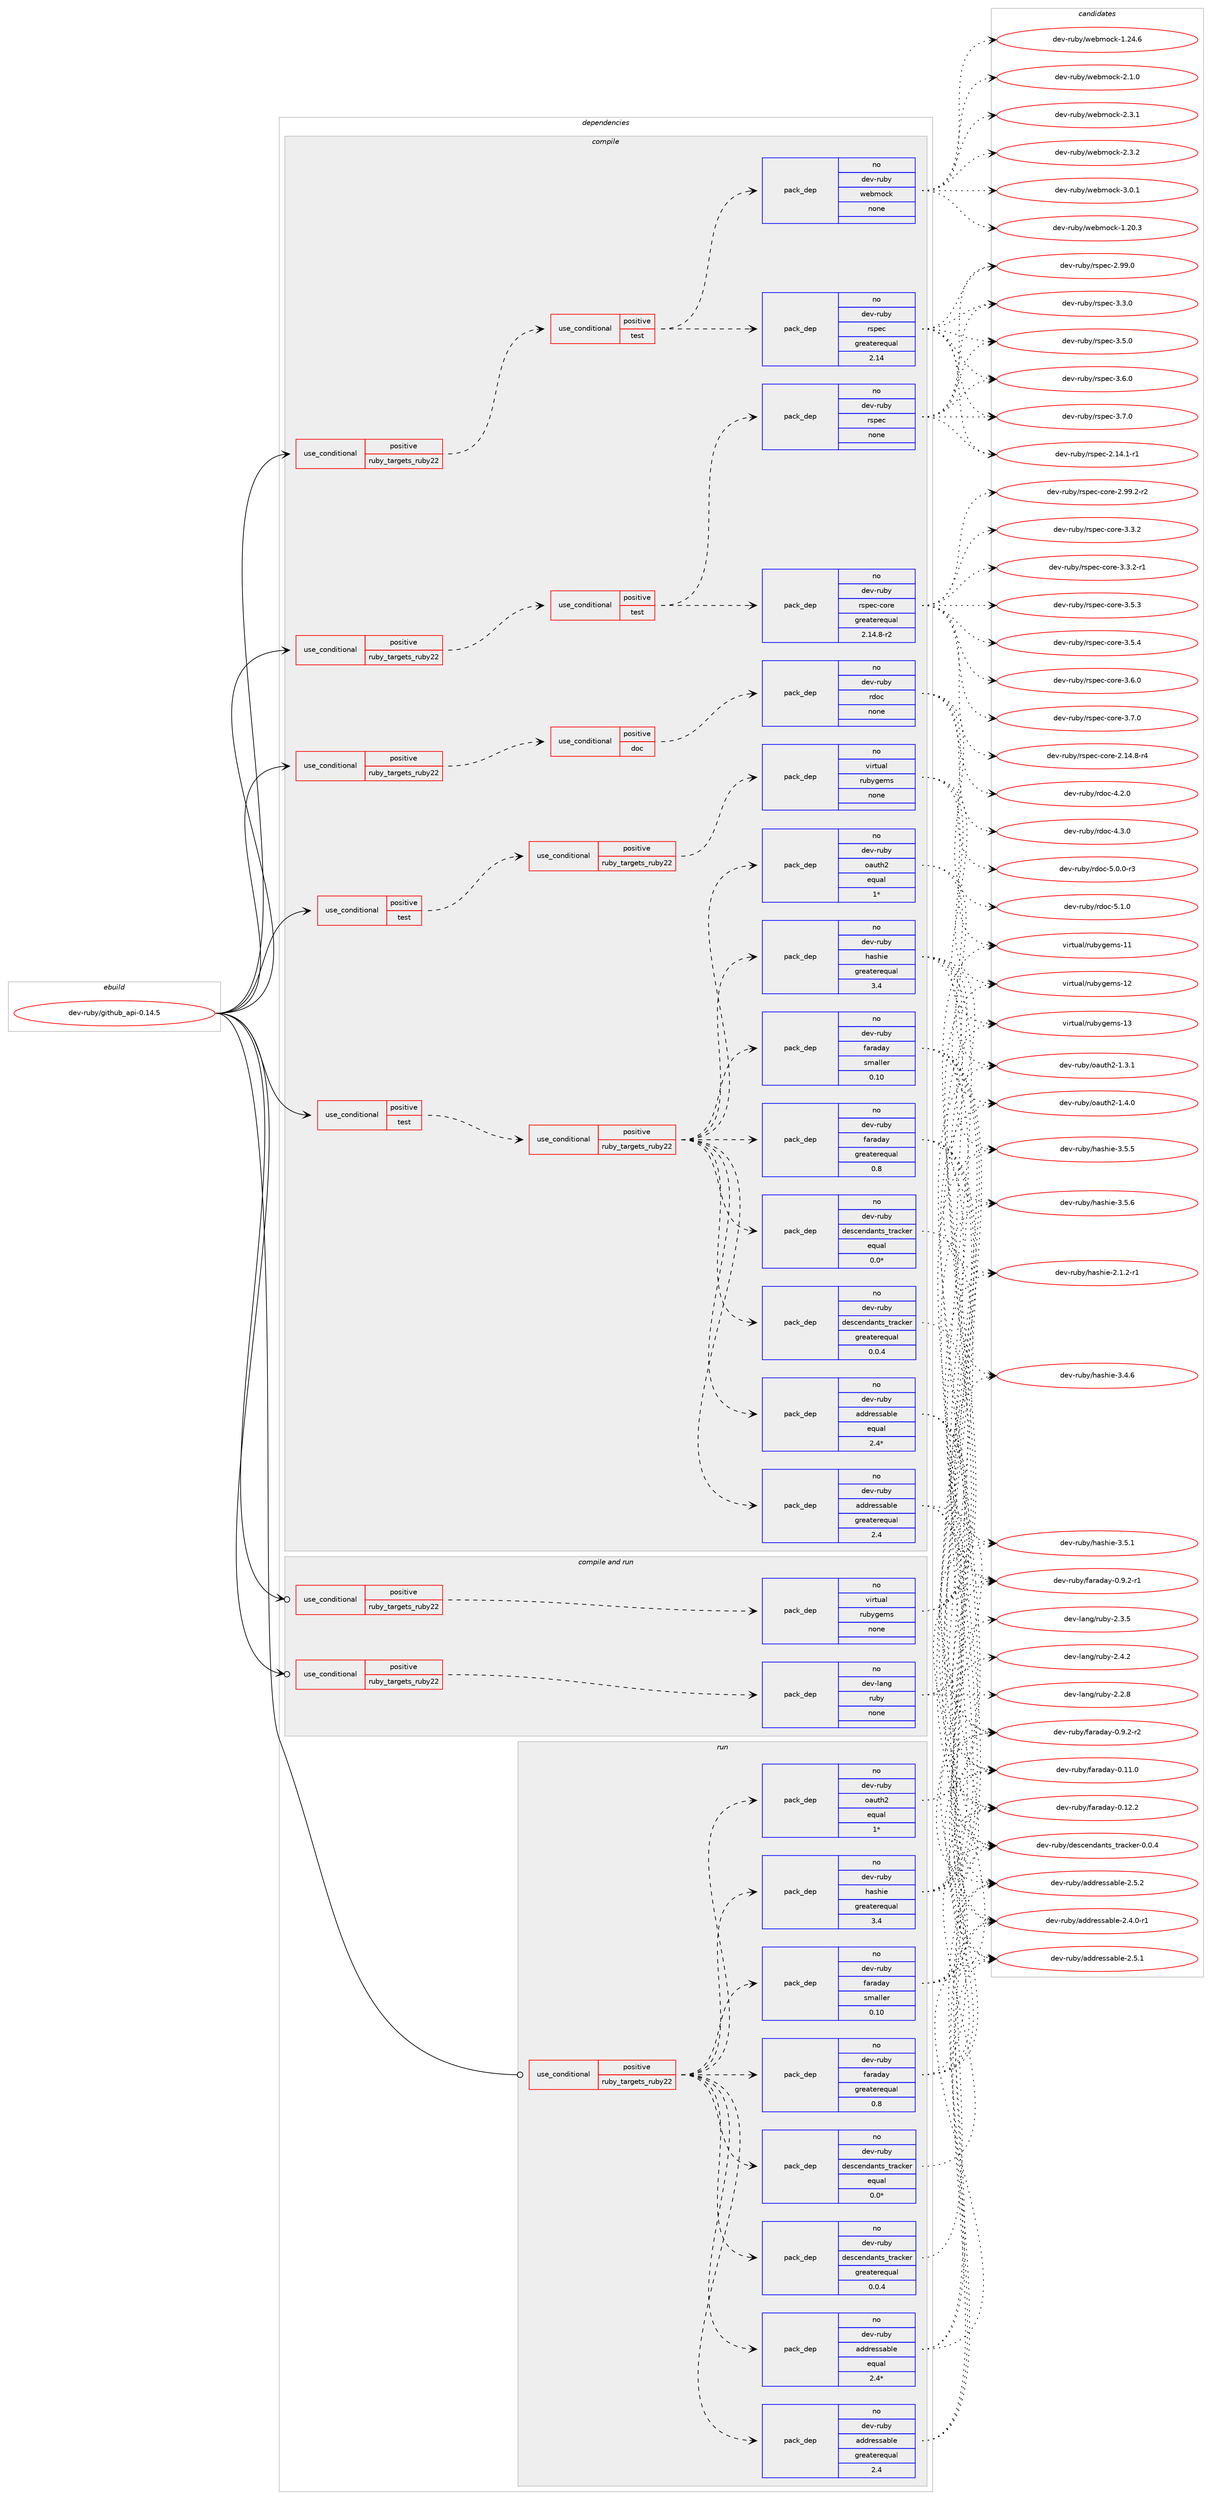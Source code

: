 digraph prolog {

# *************
# Graph options
# *************

newrank=true;
concentrate=true;
compound=true;
graph [rankdir=LR,fontname=Helvetica,fontsize=10,ranksep=1.5];#, ranksep=2.5, nodesep=0.2];
edge  [arrowhead=vee];
node  [fontname=Helvetica,fontsize=10];

# **********
# The ebuild
# **********

subgraph cluster_leftcol {
color=gray;
rank=same;
label=<<i>ebuild</i>>;
id [label="dev-ruby/github_api-0.14.5", color=red, width=4, href="../dev-ruby/github_api-0.14.5.svg"];
}

# ****************
# The dependencies
# ****************

subgraph cluster_midcol {
color=gray;
label=<<i>dependencies</i>>;
subgraph cluster_compile {
fillcolor="#eeeeee";
style=filled;
label=<<i>compile</i>>;
subgraph cond57823 {
dependency240213 [label=<<TABLE BORDER="0" CELLBORDER="1" CELLSPACING="0" CELLPADDING="4"><TR><TD ROWSPAN="3" CELLPADDING="10">use_conditional</TD></TR><TR><TD>positive</TD></TR><TR><TD>ruby_targets_ruby22</TD></TR></TABLE>>, shape=none, color=red];
subgraph cond57824 {
dependency240214 [label=<<TABLE BORDER="0" CELLBORDER="1" CELLSPACING="0" CELLPADDING="4"><TR><TD ROWSPAN="3" CELLPADDING="10">use_conditional</TD></TR><TR><TD>positive</TD></TR><TR><TD>doc</TD></TR></TABLE>>, shape=none, color=red];
subgraph pack178313 {
dependency240215 [label=<<TABLE BORDER="0" CELLBORDER="1" CELLSPACING="0" CELLPADDING="4" WIDTH="220"><TR><TD ROWSPAN="6" CELLPADDING="30">pack_dep</TD></TR><TR><TD WIDTH="110">no</TD></TR><TR><TD>dev-ruby</TD></TR><TR><TD>rdoc</TD></TR><TR><TD>none</TD></TR><TR><TD></TD></TR></TABLE>>, shape=none, color=blue];
}
dependency240214:e -> dependency240215:w [weight=20,style="dashed",arrowhead="vee"];
}
dependency240213:e -> dependency240214:w [weight=20,style="dashed",arrowhead="vee"];
}
id:e -> dependency240213:w [weight=20,style="solid",arrowhead="vee"];
subgraph cond57825 {
dependency240216 [label=<<TABLE BORDER="0" CELLBORDER="1" CELLSPACING="0" CELLPADDING="4"><TR><TD ROWSPAN="3" CELLPADDING="10">use_conditional</TD></TR><TR><TD>positive</TD></TR><TR><TD>ruby_targets_ruby22</TD></TR></TABLE>>, shape=none, color=red];
subgraph cond57826 {
dependency240217 [label=<<TABLE BORDER="0" CELLBORDER="1" CELLSPACING="0" CELLPADDING="4"><TR><TD ROWSPAN="3" CELLPADDING="10">use_conditional</TD></TR><TR><TD>positive</TD></TR><TR><TD>test</TD></TR></TABLE>>, shape=none, color=red];
subgraph pack178314 {
dependency240218 [label=<<TABLE BORDER="0" CELLBORDER="1" CELLSPACING="0" CELLPADDING="4" WIDTH="220"><TR><TD ROWSPAN="6" CELLPADDING="30">pack_dep</TD></TR><TR><TD WIDTH="110">no</TD></TR><TR><TD>dev-ruby</TD></TR><TR><TD>rspec</TD></TR><TR><TD>greaterequal</TD></TR><TR><TD>2.14</TD></TR></TABLE>>, shape=none, color=blue];
}
dependency240217:e -> dependency240218:w [weight=20,style="dashed",arrowhead="vee"];
subgraph pack178315 {
dependency240219 [label=<<TABLE BORDER="0" CELLBORDER="1" CELLSPACING="0" CELLPADDING="4" WIDTH="220"><TR><TD ROWSPAN="6" CELLPADDING="30">pack_dep</TD></TR><TR><TD WIDTH="110">no</TD></TR><TR><TD>dev-ruby</TD></TR><TR><TD>webmock</TD></TR><TR><TD>none</TD></TR><TR><TD></TD></TR></TABLE>>, shape=none, color=blue];
}
dependency240217:e -> dependency240219:w [weight=20,style="dashed",arrowhead="vee"];
}
dependency240216:e -> dependency240217:w [weight=20,style="dashed",arrowhead="vee"];
}
id:e -> dependency240216:w [weight=20,style="solid",arrowhead="vee"];
subgraph cond57827 {
dependency240220 [label=<<TABLE BORDER="0" CELLBORDER="1" CELLSPACING="0" CELLPADDING="4"><TR><TD ROWSPAN="3" CELLPADDING="10">use_conditional</TD></TR><TR><TD>positive</TD></TR><TR><TD>ruby_targets_ruby22</TD></TR></TABLE>>, shape=none, color=red];
subgraph cond57828 {
dependency240221 [label=<<TABLE BORDER="0" CELLBORDER="1" CELLSPACING="0" CELLPADDING="4"><TR><TD ROWSPAN="3" CELLPADDING="10">use_conditional</TD></TR><TR><TD>positive</TD></TR><TR><TD>test</TD></TR></TABLE>>, shape=none, color=red];
subgraph pack178316 {
dependency240222 [label=<<TABLE BORDER="0" CELLBORDER="1" CELLSPACING="0" CELLPADDING="4" WIDTH="220"><TR><TD ROWSPAN="6" CELLPADDING="30">pack_dep</TD></TR><TR><TD WIDTH="110">no</TD></TR><TR><TD>dev-ruby</TD></TR><TR><TD>rspec</TD></TR><TR><TD>none</TD></TR><TR><TD></TD></TR></TABLE>>, shape=none, color=blue];
}
dependency240221:e -> dependency240222:w [weight=20,style="dashed",arrowhead="vee"];
subgraph pack178317 {
dependency240223 [label=<<TABLE BORDER="0" CELLBORDER="1" CELLSPACING="0" CELLPADDING="4" WIDTH="220"><TR><TD ROWSPAN="6" CELLPADDING="30">pack_dep</TD></TR><TR><TD WIDTH="110">no</TD></TR><TR><TD>dev-ruby</TD></TR><TR><TD>rspec-core</TD></TR><TR><TD>greaterequal</TD></TR><TR><TD>2.14.8-r2</TD></TR></TABLE>>, shape=none, color=blue];
}
dependency240221:e -> dependency240223:w [weight=20,style="dashed",arrowhead="vee"];
}
dependency240220:e -> dependency240221:w [weight=20,style="dashed",arrowhead="vee"];
}
id:e -> dependency240220:w [weight=20,style="solid",arrowhead="vee"];
subgraph cond57829 {
dependency240224 [label=<<TABLE BORDER="0" CELLBORDER="1" CELLSPACING="0" CELLPADDING="4"><TR><TD ROWSPAN="3" CELLPADDING="10">use_conditional</TD></TR><TR><TD>positive</TD></TR><TR><TD>test</TD></TR></TABLE>>, shape=none, color=red];
subgraph cond57830 {
dependency240225 [label=<<TABLE BORDER="0" CELLBORDER="1" CELLSPACING="0" CELLPADDING="4"><TR><TD ROWSPAN="3" CELLPADDING="10">use_conditional</TD></TR><TR><TD>positive</TD></TR><TR><TD>ruby_targets_ruby22</TD></TR></TABLE>>, shape=none, color=red];
subgraph pack178318 {
dependency240226 [label=<<TABLE BORDER="0" CELLBORDER="1" CELLSPACING="0" CELLPADDING="4" WIDTH="220"><TR><TD ROWSPAN="6" CELLPADDING="30">pack_dep</TD></TR><TR><TD WIDTH="110">no</TD></TR><TR><TD>dev-ruby</TD></TR><TR><TD>addressable</TD></TR><TR><TD>greaterequal</TD></TR><TR><TD>2.4</TD></TR></TABLE>>, shape=none, color=blue];
}
dependency240225:e -> dependency240226:w [weight=20,style="dashed",arrowhead="vee"];
subgraph pack178319 {
dependency240227 [label=<<TABLE BORDER="0" CELLBORDER="1" CELLSPACING="0" CELLPADDING="4" WIDTH="220"><TR><TD ROWSPAN="6" CELLPADDING="30">pack_dep</TD></TR><TR><TD WIDTH="110">no</TD></TR><TR><TD>dev-ruby</TD></TR><TR><TD>addressable</TD></TR><TR><TD>equal</TD></TR><TR><TD>2.4*</TD></TR></TABLE>>, shape=none, color=blue];
}
dependency240225:e -> dependency240227:w [weight=20,style="dashed",arrowhead="vee"];
subgraph pack178320 {
dependency240228 [label=<<TABLE BORDER="0" CELLBORDER="1" CELLSPACING="0" CELLPADDING="4" WIDTH="220"><TR><TD ROWSPAN="6" CELLPADDING="30">pack_dep</TD></TR><TR><TD WIDTH="110">no</TD></TR><TR><TD>dev-ruby</TD></TR><TR><TD>descendants_tracker</TD></TR><TR><TD>greaterequal</TD></TR><TR><TD>0.0.4</TD></TR></TABLE>>, shape=none, color=blue];
}
dependency240225:e -> dependency240228:w [weight=20,style="dashed",arrowhead="vee"];
subgraph pack178321 {
dependency240229 [label=<<TABLE BORDER="0" CELLBORDER="1" CELLSPACING="0" CELLPADDING="4" WIDTH="220"><TR><TD ROWSPAN="6" CELLPADDING="30">pack_dep</TD></TR><TR><TD WIDTH="110">no</TD></TR><TR><TD>dev-ruby</TD></TR><TR><TD>descendants_tracker</TD></TR><TR><TD>equal</TD></TR><TR><TD>0.0*</TD></TR></TABLE>>, shape=none, color=blue];
}
dependency240225:e -> dependency240229:w [weight=20,style="dashed",arrowhead="vee"];
subgraph pack178322 {
dependency240230 [label=<<TABLE BORDER="0" CELLBORDER="1" CELLSPACING="0" CELLPADDING="4" WIDTH="220"><TR><TD ROWSPAN="6" CELLPADDING="30">pack_dep</TD></TR><TR><TD WIDTH="110">no</TD></TR><TR><TD>dev-ruby</TD></TR><TR><TD>faraday</TD></TR><TR><TD>greaterequal</TD></TR><TR><TD>0.8</TD></TR></TABLE>>, shape=none, color=blue];
}
dependency240225:e -> dependency240230:w [weight=20,style="dashed",arrowhead="vee"];
subgraph pack178323 {
dependency240231 [label=<<TABLE BORDER="0" CELLBORDER="1" CELLSPACING="0" CELLPADDING="4" WIDTH="220"><TR><TD ROWSPAN="6" CELLPADDING="30">pack_dep</TD></TR><TR><TD WIDTH="110">no</TD></TR><TR><TD>dev-ruby</TD></TR><TR><TD>faraday</TD></TR><TR><TD>smaller</TD></TR><TR><TD>0.10</TD></TR></TABLE>>, shape=none, color=blue];
}
dependency240225:e -> dependency240231:w [weight=20,style="dashed",arrowhead="vee"];
subgraph pack178324 {
dependency240232 [label=<<TABLE BORDER="0" CELLBORDER="1" CELLSPACING="0" CELLPADDING="4" WIDTH="220"><TR><TD ROWSPAN="6" CELLPADDING="30">pack_dep</TD></TR><TR><TD WIDTH="110">no</TD></TR><TR><TD>dev-ruby</TD></TR><TR><TD>hashie</TD></TR><TR><TD>greaterequal</TD></TR><TR><TD>3.4</TD></TR></TABLE>>, shape=none, color=blue];
}
dependency240225:e -> dependency240232:w [weight=20,style="dashed",arrowhead="vee"];
subgraph pack178325 {
dependency240233 [label=<<TABLE BORDER="0" CELLBORDER="1" CELLSPACING="0" CELLPADDING="4" WIDTH="220"><TR><TD ROWSPAN="6" CELLPADDING="30">pack_dep</TD></TR><TR><TD WIDTH="110">no</TD></TR><TR><TD>dev-ruby</TD></TR><TR><TD>oauth2</TD></TR><TR><TD>equal</TD></TR><TR><TD>1*</TD></TR></TABLE>>, shape=none, color=blue];
}
dependency240225:e -> dependency240233:w [weight=20,style="dashed",arrowhead="vee"];
}
dependency240224:e -> dependency240225:w [weight=20,style="dashed",arrowhead="vee"];
}
id:e -> dependency240224:w [weight=20,style="solid",arrowhead="vee"];
subgraph cond57831 {
dependency240234 [label=<<TABLE BORDER="0" CELLBORDER="1" CELLSPACING="0" CELLPADDING="4"><TR><TD ROWSPAN="3" CELLPADDING="10">use_conditional</TD></TR><TR><TD>positive</TD></TR><TR><TD>test</TD></TR></TABLE>>, shape=none, color=red];
subgraph cond57832 {
dependency240235 [label=<<TABLE BORDER="0" CELLBORDER="1" CELLSPACING="0" CELLPADDING="4"><TR><TD ROWSPAN="3" CELLPADDING="10">use_conditional</TD></TR><TR><TD>positive</TD></TR><TR><TD>ruby_targets_ruby22</TD></TR></TABLE>>, shape=none, color=red];
subgraph pack178326 {
dependency240236 [label=<<TABLE BORDER="0" CELLBORDER="1" CELLSPACING="0" CELLPADDING="4" WIDTH="220"><TR><TD ROWSPAN="6" CELLPADDING="30">pack_dep</TD></TR><TR><TD WIDTH="110">no</TD></TR><TR><TD>virtual</TD></TR><TR><TD>rubygems</TD></TR><TR><TD>none</TD></TR><TR><TD></TD></TR></TABLE>>, shape=none, color=blue];
}
dependency240235:e -> dependency240236:w [weight=20,style="dashed",arrowhead="vee"];
}
dependency240234:e -> dependency240235:w [weight=20,style="dashed",arrowhead="vee"];
}
id:e -> dependency240234:w [weight=20,style="solid",arrowhead="vee"];
}
subgraph cluster_compileandrun {
fillcolor="#eeeeee";
style=filled;
label=<<i>compile and run</i>>;
subgraph cond57833 {
dependency240237 [label=<<TABLE BORDER="0" CELLBORDER="1" CELLSPACING="0" CELLPADDING="4"><TR><TD ROWSPAN="3" CELLPADDING="10">use_conditional</TD></TR><TR><TD>positive</TD></TR><TR><TD>ruby_targets_ruby22</TD></TR></TABLE>>, shape=none, color=red];
subgraph pack178327 {
dependency240238 [label=<<TABLE BORDER="0" CELLBORDER="1" CELLSPACING="0" CELLPADDING="4" WIDTH="220"><TR><TD ROWSPAN="6" CELLPADDING="30">pack_dep</TD></TR><TR><TD WIDTH="110">no</TD></TR><TR><TD>dev-lang</TD></TR><TR><TD>ruby</TD></TR><TR><TD>none</TD></TR><TR><TD></TD></TR></TABLE>>, shape=none, color=blue];
}
dependency240237:e -> dependency240238:w [weight=20,style="dashed",arrowhead="vee"];
}
id:e -> dependency240237:w [weight=20,style="solid",arrowhead="odotvee"];
subgraph cond57834 {
dependency240239 [label=<<TABLE BORDER="0" CELLBORDER="1" CELLSPACING="0" CELLPADDING="4"><TR><TD ROWSPAN="3" CELLPADDING="10">use_conditional</TD></TR><TR><TD>positive</TD></TR><TR><TD>ruby_targets_ruby22</TD></TR></TABLE>>, shape=none, color=red];
subgraph pack178328 {
dependency240240 [label=<<TABLE BORDER="0" CELLBORDER="1" CELLSPACING="0" CELLPADDING="4" WIDTH="220"><TR><TD ROWSPAN="6" CELLPADDING="30">pack_dep</TD></TR><TR><TD WIDTH="110">no</TD></TR><TR><TD>virtual</TD></TR><TR><TD>rubygems</TD></TR><TR><TD>none</TD></TR><TR><TD></TD></TR></TABLE>>, shape=none, color=blue];
}
dependency240239:e -> dependency240240:w [weight=20,style="dashed",arrowhead="vee"];
}
id:e -> dependency240239:w [weight=20,style="solid",arrowhead="odotvee"];
}
subgraph cluster_run {
fillcolor="#eeeeee";
style=filled;
label=<<i>run</i>>;
subgraph cond57835 {
dependency240241 [label=<<TABLE BORDER="0" CELLBORDER="1" CELLSPACING="0" CELLPADDING="4"><TR><TD ROWSPAN="3" CELLPADDING="10">use_conditional</TD></TR><TR><TD>positive</TD></TR><TR><TD>ruby_targets_ruby22</TD></TR></TABLE>>, shape=none, color=red];
subgraph pack178329 {
dependency240242 [label=<<TABLE BORDER="0" CELLBORDER="1" CELLSPACING="0" CELLPADDING="4" WIDTH="220"><TR><TD ROWSPAN="6" CELLPADDING="30">pack_dep</TD></TR><TR><TD WIDTH="110">no</TD></TR><TR><TD>dev-ruby</TD></TR><TR><TD>addressable</TD></TR><TR><TD>greaterequal</TD></TR><TR><TD>2.4</TD></TR></TABLE>>, shape=none, color=blue];
}
dependency240241:e -> dependency240242:w [weight=20,style="dashed",arrowhead="vee"];
subgraph pack178330 {
dependency240243 [label=<<TABLE BORDER="0" CELLBORDER="1" CELLSPACING="0" CELLPADDING="4" WIDTH="220"><TR><TD ROWSPAN="6" CELLPADDING="30">pack_dep</TD></TR><TR><TD WIDTH="110">no</TD></TR><TR><TD>dev-ruby</TD></TR><TR><TD>addressable</TD></TR><TR><TD>equal</TD></TR><TR><TD>2.4*</TD></TR></TABLE>>, shape=none, color=blue];
}
dependency240241:e -> dependency240243:w [weight=20,style="dashed",arrowhead="vee"];
subgraph pack178331 {
dependency240244 [label=<<TABLE BORDER="0" CELLBORDER="1" CELLSPACING="0" CELLPADDING="4" WIDTH="220"><TR><TD ROWSPAN="6" CELLPADDING="30">pack_dep</TD></TR><TR><TD WIDTH="110">no</TD></TR><TR><TD>dev-ruby</TD></TR><TR><TD>descendants_tracker</TD></TR><TR><TD>greaterequal</TD></TR><TR><TD>0.0.4</TD></TR></TABLE>>, shape=none, color=blue];
}
dependency240241:e -> dependency240244:w [weight=20,style="dashed",arrowhead="vee"];
subgraph pack178332 {
dependency240245 [label=<<TABLE BORDER="0" CELLBORDER="1" CELLSPACING="0" CELLPADDING="4" WIDTH="220"><TR><TD ROWSPAN="6" CELLPADDING="30">pack_dep</TD></TR><TR><TD WIDTH="110">no</TD></TR><TR><TD>dev-ruby</TD></TR><TR><TD>descendants_tracker</TD></TR><TR><TD>equal</TD></TR><TR><TD>0.0*</TD></TR></TABLE>>, shape=none, color=blue];
}
dependency240241:e -> dependency240245:w [weight=20,style="dashed",arrowhead="vee"];
subgraph pack178333 {
dependency240246 [label=<<TABLE BORDER="0" CELLBORDER="1" CELLSPACING="0" CELLPADDING="4" WIDTH="220"><TR><TD ROWSPAN="6" CELLPADDING="30">pack_dep</TD></TR><TR><TD WIDTH="110">no</TD></TR><TR><TD>dev-ruby</TD></TR><TR><TD>faraday</TD></TR><TR><TD>greaterequal</TD></TR><TR><TD>0.8</TD></TR></TABLE>>, shape=none, color=blue];
}
dependency240241:e -> dependency240246:w [weight=20,style="dashed",arrowhead="vee"];
subgraph pack178334 {
dependency240247 [label=<<TABLE BORDER="0" CELLBORDER="1" CELLSPACING="0" CELLPADDING="4" WIDTH="220"><TR><TD ROWSPAN="6" CELLPADDING="30">pack_dep</TD></TR><TR><TD WIDTH="110">no</TD></TR><TR><TD>dev-ruby</TD></TR><TR><TD>faraday</TD></TR><TR><TD>smaller</TD></TR><TR><TD>0.10</TD></TR></TABLE>>, shape=none, color=blue];
}
dependency240241:e -> dependency240247:w [weight=20,style="dashed",arrowhead="vee"];
subgraph pack178335 {
dependency240248 [label=<<TABLE BORDER="0" CELLBORDER="1" CELLSPACING="0" CELLPADDING="4" WIDTH="220"><TR><TD ROWSPAN="6" CELLPADDING="30">pack_dep</TD></TR><TR><TD WIDTH="110">no</TD></TR><TR><TD>dev-ruby</TD></TR><TR><TD>hashie</TD></TR><TR><TD>greaterequal</TD></TR><TR><TD>3.4</TD></TR></TABLE>>, shape=none, color=blue];
}
dependency240241:e -> dependency240248:w [weight=20,style="dashed",arrowhead="vee"];
subgraph pack178336 {
dependency240249 [label=<<TABLE BORDER="0" CELLBORDER="1" CELLSPACING="0" CELLPADDING="4" WIDTH="220"><TR><TD ROWSPAN="6" CELLPADDING="30">pack_dep</TD></TR><TR><TD WIDTH="110">no</TD></TR><TR><TD>dev-ruby</TD></TR><TR><TD>oauth2</TD></TR><TR><TD>equal</TD></TR><TR><TD>1*</TD></TR></TABLE>>, shape=none, color=blue];
}
dependency240241:e -> dependency240249:w [weight=20,style="dashed",arrowhead="vee"];
}
id:e -> dependency240241:w [weight=20,style="solid",arrowhead="odot"];
}
}

# **************
# The candidates
# **************

subgraph cluster_choices {
rank=same;
color=gray;
label=<<i>candidates</i>>;

subgraph choice178313 {
color=black;
nodesep=1;
choice10010111845114117981214711410011199455246504648 [label="dev-ruby/rdoc-4.2.0", color=red, width=4,href="../dev-ruby/rdoc-4.2.0.svg"];
choice10010111845114117981214711410011199455246514648 [label="dev-ruby/rdoc-4.3.0", color=red, width=4,href="../dev-ruby/rdoc-4.3.0.svg"];
choice100101118451141179812147114100111994553464846484511451 [label="dev-ruby/rdoc-5.0.0-r3", color=red, width=4,href="../dev-ruby/rdoc-5.0.0-r3.svg"];
choice10010111845114117981214711410011199455346494648 [label="dev-ruby/rdoc-5.1.0", color=red, width=4,href="../dev-ruby/rdoc-5.1.0.svg"];
dependency240215:e -> choice10010111845114117981214711410011199455246504648:w [style=dotted,weight="100"];
dependency240215:e -> choice10010111845114117981214711410011199455246514648:w [style=dotted,weight="100"];
dependency240215:e -> choice100101118451141179812147114100111994553464846484511451:w [style=dotted,weight="100"];
dependency240215:e -> choice10010111845114117981214711410011199455346494648:w [style=dotted,weight="100"];
}
subgraph choice178314 {
color=black;
nodesep=1;
choice10010111845114117981214711411511210199455046495246494511449 [label="dev-ruby/rspec-2.14.1-r1", color=red, width=4,href="../dev-ruby/rspec-2.14.1-r1.svg"];
choice1001011184511411798121471141151121019945504657574648 [label="dev-ruby/rspec-2.99.0", color=red, width=4,href="../dev-ruby/rspec-2.99.0.svg"];
choice10010111845114117981214711411511210199455146514648 [label="dev-ruby/rspec-3.3.0", color=red, width=4,href="../dev-ruby/rspec-3.3.0.svg"];
choice10010111845114117981214711411511210199455146534648 [label="dev-ruby/rspec-3.5.0", color=red, width=4,href="../dev-ruby/rspec-3.5.0.svg"];
choice10010111845114117981214711411511210199455146544648 [label="dev-ruby/rspec-3.6.0", color=red, width=4,href="../dev-ruby/rspec-3.6.0.svg"];
choice10010111845114117981214711411511210199455146554648 [label="dev-ruby/rspec-3.7.0", color=red, width=4,href="../dev-ruby/rspec-3.7.0.svg"];
dependency240218:e -> choice10010111845114117981214711411511210199455046495246494511449:w [style=dotted,weight="100"];
dependency240218:e -> choice1001011184511411798121471141151121019945504657574648:w [style=dotted,weight="100"];
dependency240218:e -> choice10010111845114117981214711411511210199455146514648:w [style=dotted,weight="100"];
dependency240218:e -> choice10010111845114117981214711411511210199455146534648:w [style=dotted,weight="100"];
dependency240218:e -> choice10010111845114117981214711411511210199455146544648:w [style=dotted,weight="100"];
dependency240218:e -> choice10010111845114117981214711411511210199455146554648:w [style=dotted,weight="100"];
}
subgraph choice178315 {
color=black;
nodesep=1;
choice100101118451141179812147119101981091119910745494650484651 [label="dev-ruby/webmock-1.20.3", color=red, width=4,href="../dev-ruby/webmock-1.20.3.svg"];
choice100101118451141179812147119101981091119910745494650524654 [label="dev-ruby/webmock-1.24.6", color=red, width=4,href="../dev-ruby/webmock-1.24.6.svg"];
choice1001011184511411798121471191019810911199107455046494648 [label="dev-ruby/webmock-2.1.0", color=red, width=4,href="../dev-ruby/webmock-2.1.0.svg"];
choice1001011184511411798121471191019810911199107455046514649 [label="dev-ruby/webmock-2.3.1", color=red, width=4,href="../dev-ruby/webmock-2.3.1.svg"];
choice1001011184511411798121471191019810911199107455046514650 [label="dev-ruby/webmock-2.3.2", color=red, width=4,href="../dev-ruby/webmock-2.3.2.svg"];
choice1001011184511411798121471191019810911199107455146484649 [label="dev-ruby/webmock-3.0.1", color=red, width=4,href="../dev-ruby/webmock-3.0.1.svg"];
dependency240219:e -> choice100101118451141179812147119101981091119910745494650484651:w [style=dotted,weight="100"];
dependency240219:e -> choice100101118451141179812147119101981091119910745494650524654:w [style=dotted,weight="100"];
dependency240219:e -> choice1001011184511411798121471191019810911199107455046494648:w [style=dotted,weight="100"];
dependency240219:e -> choice1001011184511411798121471191019810911199107455046514649:w [style=dotted,weight="100"];
dependency240219:e -> choice1001011184511411798121471191019810911199107455046514650:w [style=dotted,weight="100"];
dependency240219:e -> choice1001011184511411798121471191019810911199107455146484649:w [style=dotted,weight="100"];
}
subgraph choice178316 {
color=black;
nodesep=1;
choice10010111845114117981214711411511210199455046495246494511449 [label="dev-ruby/rspec-2.14.1-r1", color=red, width=4,href="../dev-ruby/rspec-2.14.1-r1.svg"];
choice1001011184511411798121471141151121019945504657574648 [label="dev-ruby/rspec-2.99.0", color=red, width=4,href="../dev-ruby/rspec-2.99.0.svg"];
choice10010111845114117981214711411511210199455146514648 [label="dev-ruby/rspec-3.3.0", color=red, width=4,href="../dev-ruby/rspec-3.3.0.svg"];
choice10010111845114117981214711411511210199455146534648 [label="dev-ruby/rspec-3.5.0", color=red, width=4,href="../dev-ruby/rspec-3.5.0.svg"];
choice10010111845114117981214711411511210199455146544648 [label="dev-ruby/rspec-3.6.0", color=red, width=4,href="../dev-ruby/rspec-3.6.0.svg"];
choice10010111845114117981214711411511210199455146554648 [label="dev-ruby/rspec-3.7.0", color=red, width=4,href="../dev-ruby/rspec-3.7.0.svg"];
dependency240222:e -> choice10010111845114117981214711411511210199455046495246494511449:w [style=dotted,weight="100"];
dependency240222:e -> choice1001011184511411798121471141151121019945504657574648:w [style=dotted,weight="100"];
dependency240222:e -> choice10010111845114117981214711411511210199455146514648:w [style=dotted,weight="100"];
dependency240222:e -> choice10010111845114117981214711411511210199455146534648:w [style=dotted,weight="100"];
dependency240222:e -> choice10010111845114117981214711411511210199455146544648:w [style=dotted,weight="100"];
dependency240222:e -> choice10010111845114117981214711411511210199455146554648:w [style=dotted,weight="100"];
}
subgraph choice178317 {
color=black;
nodesep=1;
choice100101118451141179812147114115112101994599111114101455046495246564511452 [label="dev-ruby/rspec-core-2.14.8-r4", color=red, width=4,href="../dev-ruby/rspec-core-2.14.8-r4.svg"];
choice100101118451141179812147114115112101994599111114101455046575746504511450 [label="dev-ruby/rspec-core-2.99.2-r2", color=red, width=4,href="../dev-ruby/rspec-core-2.99.2-r2.svg"];
choice100101118451141179812147114115112101994599111114101455146514650 [label="dev-ruby/rspec-core-3.3.2", color=red, width=4,href="../dev-ruby/rspec-core-3.3.2.svg"];
choice1001011184511411798121471141151121019945991111141014551465146504511449 [label="dev-ruby/rspec-core-3.3.2-r1", color=red, width=4,href="../dev-ruby/rspec-core-3.3.2-r1.svg"];
choice100101118451141179812147114115112101994599111114101455146534651 [label="dev-ruby/rspec-core-3.5.3", color=red, width=4,href="../dev-ruby/rspec-core-3.5.3.svg"];
choice100101118451141179812147114115112101994599111114101455146534652 [label="dev-ruby/rspec-core-3.5.4", color=red, width=4,href="../dev-ruby/rspec-core-3.5.4.svg"];
choice100101118451141179812147114115112101994599111114101455146544648 [label="dev-ruby/rspec-core-3.6.0", color=red, width=4,href="../dev-ruby/rspec-core-3.6.0.svg"];
choice100101118451141179812147114115112101994599111114101455146554648 [label="dev-ruby/rspec-core-3.7.0", color=red, width=4,href="../dev-ruby/rspec-core-3.7.0.svg"];
dependency240223:e -> choice100101118451141179812147114115112101994599111114101455046495246564511452:w [style=dotted,weight="100"];
dependency240223:e -> choice100101118451141179812147114115112101994599111114101455046575746504511450:w [style=dotted,weight="100"];
dependency240223:e -> choice100101118451141179812147114115112101994599111114101455146514650:w [style=dotted,weight="100"];
dependency240223:e -> choice1001011184511411798121471141151121019945991111141014551465146504511449:w [style=dotted,weight="100"];
dependency240223:e -> choice100101118451141179812147114115112101994599111114101455146534651:w [style=dotted,weight="100"];
dependency240223:e -> choice100101118451141179812147114115112101994599111114101455146534652:w [style=dotted,weight="100"];
dependency240223:e -> choice100101118451141179812147114115112101994599111114101455146544648:w [style=dotted,weight="100"];
dependency240223:e -> choice100101118451141179812147114115112101994599111114101455146554648:w [style=dotted,weight="100"];
}
subgraph choice178318 {
color=black;
nodesep=1;
choice1001011184511411798121479710010011410111511597981081014550465246484511449 [label="dev-ruby/addressable-2.4.0-r1", color=red, width=4,href="../dev-ruby/addressable-2.4.0-r1.svg"];
choice100101118451141179812147971001001141011151159798108101455046534649 [label="dev-ruby/addressable-2.5.1", color=red, width=4,href="../dev-ruby/addressable-2.5.1.svg"];
choice100101118451141179812147971001001141011151159798108101455046534650 [label="dev-ruby/addressable-2.5.2", color=red, width=4,href="../dev-ruby/addressable-2.5.2.svg"];
dependency240226:e -> choice1001011184511411798121479710010011410111511597981081014550465246484511449:w [style=dotted,weight="100"];
dependency240226:e -> choice100101118451141179812147971001001141011151159798108101455046534649:w [style=dotted,weight="100"];
dependency240226:e -> choice100101118451141179812147971001001141011151159798108101455046534650:w [style=dotted,weight="100"];
}
subgraph choice178319 {
color=black;
nodesep=1;
choice1001011184511411798121479710010011410111511597981081014550465246484511449 [label="dev-ruby/addressable-2.4.0-r1", color=red, width=4,href="../dev-ruby/addressable-2.4.0-r1.svg"];
choice100101118451141179812147971001001141011151159798108101455046534649 [label="dev-ruby/addressable-2.5.1", color=red, width=4,href="../dev-ruby/addressable-2.5.1.svg"];
choice100101118451141179812147971001001141011151159798108101455046534650 [label="dev-ruby/addressable-2.5.2", color=red, width=4,href="../dev-ruby/addressable-2.5.2.svg"];
dependency240227:e -> choice1001011184511411798121479710010011410111511597981081014550465246484511449:w [style=dotted,weight="100"];
dependency240227:e -> choice100101118451141179812147971001001141011151159798108101455046534649:w [style=dotted,weight="100"];
dependency240227:e -> choice100101118451141179812147971001001141011151159798108101455046534650:w [style=dotted,weight="100"];
}
subgraph choice178320 {
color=black;
nodesep=1;
choice1001011184511411798121471001011159910111010097110116115951161149799107101114454846484652 [label="dev-ruby/descendants_tracker-0.0.4", color=red, width=4,href="../dev-ruby/descendants_tracker-0.0.4.svg"];
dependency240228:e -> choice1001011184511411798121471001011159910111010097110116115951161149799107101114454846484652:w [style=dotted,weight="100"];
}
subgraph choice178321 {
color=black;
nodesep=1;
choice1001011184511411798121471001011159910111010097110116115951161149799107101114454846484652 [label="dev-ruby/descendants_tracker-0.0.4", color=red, width=4,href="../dev-ruby/descendants_tracker-0.0.4.svg"];
dependency240229:e -> choice1001011184511411798121471001011159910111010097110116115951161149799107101114454846484652:w [style=dotted,weight="100"];
}
subgraph choice178322 {
color=black;
nodesep=1;
choice10010111845114117981214710297114971009712145484649494648 [label="dev-ruby/faraday-0.11.0", color=red, width=4,href="../dev-ruby/faraday-0.11.0.svg"];
choice10010111845114117981214710297114971009712145484649504650 [label="dev-ruby/faraday-0.12.2", color=red, width=4,href="../dev-ruby/faraday-0.12.2.svg"];
choice1001011184511411798121471029711497100971214548465746504511449 [label="dev-ruby/faraday-0.9.2-r1", color=red, width=4,href="../dev-ruby/faraday-0.9.2-r1.svg"];
choice1001011184511411798121471029711497100971214548465746504511450 [label="dev-ruby/faraday-0.9.2-r2", color=red, width=4,href="../dev-ruby/faraday-0.9.2-r2.svg"];
dependency240230:e -> choice10010111845114117981214710297114971009712145484649494648:w [style=dotted,weight="100"];
dependency240230:e -> choice10010111845114117981214710297114971009712145484649504650:w [style=dotted,weight="100"];
dependency240230:e -> choice1001011184511411798121471029711497100971214548465746504511449:w [style=dotted,weight="100"];
dependency240230:e -> choice1001011184511411798121471029711497100971214548465746504511450:w [style=dotted,weight="100"];
}
subgraph choice178323 {
color=black;
nodesep=1;
choice10010111845114117981214710297114971009712145484649494648 [label="dev-ruby/faraday-0.11.0", color=red, width=4,href="../dev-ruby/faraday-0.11.0.svg"];
choice10010111845114117981214710297114971009712145484649504650 [label="dev-ruby/faraday-0.12.2", color=red, width=4,href="../dev-ruby/faraday-0.12.2.svg"];
choice1001011184511411798121471029711497100971214548465746504511449 [label="dev-ruby/faraday-0.9.2-r1", color=red, width=4,href="../dev-ruby/faraday-0.9.2-r1.svg"];
choice1001011184511411798121471029711497100971214548465746504511450 [label="dev-ruby/faraday-0.9.2-r2", color=red, width=4,href="../dev-ruby/faraday-0.9.2-r2.svg"];
dependency240231:e -> choice10010111845114117981214710297114971009712145484649494648:w [style=dotted,weight="100"];
dependency240231:e -> choice10010111845114117981214710297114971009712145484649504650:w [style=dotted,weight="100"];
dependency240231:e -> choice1001011184511411798121471029711497100971214548465746504511449:w [style=dotted,weight="100"];
dependency240231:e -> choice1001011184511411798121471029711497100971214548465746504511450:w [style=dotted,weight="100"];
}
subgraph choice178324 {
color=black;
nodesep=1;
choice100101118451141179812147104971151041051014550464946504511449 [label="dev-ruby/hashie-2.1.2-r1", color=red, width=4,href="../dev-ruby/hashie-2.1.2-r1.svg"];
choice10010111845114117981214710497115104105101455146524654 [label="dev-ruby/hashie-3.4.6", color=red, width=4,href="../dev-ruby/hashie-3.4.6.svg"];
choice10010111845114117981214710497115104105101455146534649 [label="dev-ruby/hashie-3.5.1", color=red, width=4,href="../dev-ruby/hashie-3.5.1.svg"];
choice10010111845114117981214710497115104105101455146534653 [label="dev-ruby/hashie-3.5.5", color=red, width=4,href="../dev-ruby/hashie-3.5.5.svg"];
choice10010111845114117981214710497115104105101455146534654 [label="dev-ruby/hashie-3.5.6", color=red, width=4,href="../dev-ruby/hashie-3.5.6.svg"];
dependency240232:e -> choice100101118451141179812147104971151041051014550464946504511449:w [style=dotted,weight="100"];
dependency240232:e -> choice10010111845114117981214710497115104105101455146524654:w [style=dotted,weight="100"];
dependency240232:e -> choice10010111845114117981214710497115104105101455146534649:w [style=dotted,weight="100"];
dependency240232:e -> choice10010111845114117981214710497115104105101455146534653:w [style=dotted,weight="100"];
dependency240232:e -> choice10010111845114117981214710497115104105101455146534654:w [style=dotted,weight="100"];
}
subgraph choice178325 {
color=black;
nodesep=1;
choice1001011184511411798121471119711711610450454946514649 [label="dev-ruby/oauth2-1.3.1", color=red, width=4,href="../dev-ruby/oauth2-1.3.1.svg"];
choice1001011184511411798121471119711711610450454946524648 [label="dev-ruby/oauth2-1.4.0", color=red, width=4,href="../dev-ruby/oauth2-1.4.0.svg"];
dependency240233:e -> choice1001011184511411798121471119711711610450454946514649:w [style=dotted,weight="100"];
dependency240233:e -> choice1001011184511411798121471119711711610450454946524648:w [style=dotted,weight="100"];
}
subgraph choice178326 {
color=black;
nodesep=1;
choice118105114116117971084711411798121103101109115454949 [label="virtual/rubygems-11", color=red, width=4,href="../virtual/rubygems-11.svg"];
choice118105114116117971084711411798121103101109115454950 [label="virtual/rubygems-12", color=red, width=4,href="../virtual/rubygems-12.svg"];
choice118105114116117971084711411798121103101109115454951 [label="virtual/rubygems-13", color=red, width=4,href="../virtual/rubygems-13.svg"];
dependency240236:e -> choice118105114116117971084711411798121103101109115454949:w [style=dotted,weight="100"];
dependency240236:e -> choice118105114116117971084711411798121103101109115454950:w [style=dotted,weight="100"];
dependency240236:e -> choice118105114116117971084711411798121103101109115454951:w [style=dotted,weight="100"];
}
subgraph choice178327 {
color=black;
nodesep=1;
choice10010111845108971101034711411798121455046504656 [label="dev-lang/ruby-2.2.8", color=red, width=4,href="../dev-lang/ruby-2.2.8.svg"];
choice10010111845108971101034711411798121455046514653 [label="dev-lang/ruby-2.3.5", color=red, width=4,href="../dev-lang/ruby-2.3.5.svg"];
choice10010111845108971101034711411798121455046524650 [label="dev-lang/ruby-2.4.2", color=red, width=4,href="../dev-lang/ruby-2.4.2.svg"];
dependency240238:e -> choice10010111845108971101034711411798121455046504656:w [style=dotted,weight="100"];
dependency240238:e -> choice10010111845108971101034711411798121455046514653:w [style=dotted,weight="100"];
dependency240238:e -> choice10010111845108971101034711411798121455046524650:w [style=dotted,weight="100"];
}
subgraph choice178328 {
color=black;
nodesep=1;
choice118105114116117971084711411798121103101109115454949 [label="virtual/rubygems-11", color=red, width=4,href="../virtual/rubygems-11.svg"];
choice118105114116117971084711411798121103101109115454950 [label="virtual/rubygems-12", color=red, width=4,href="../virtual/rubygems-12.svg"];
choice118105114116117971084711411798121103101109115454951 [label="virtual/rubygems-13", color=red, width=4,href="../virtual/rubygems-13.svg"];
dependency240240:e -> choice118105114116117971084711411798121103101109115454949:w [style=dotted,weight="100"];
dependency240240:e -> choice118105114116117971084711411798121103101109115454950:w [style=dotted,weight="100"];
dependency240240:e -> choice118105114116117971084711411798121103101109115454951:w [style=dotted,weight="100"];
}
subgraph choice178329 {
color=black;
nodesep=1;
choice1001011184511411798121479710010011410111511597981081014550465246484511449 [label="dev-ruby/addressable-2.4.0-r1", color=red, width=4,href="../dev-ruby/addressable-2.4.0-r1.svg"];
choice100101118451141179812147971001001141011151159798108101455046534649 [label="dev-ruby/addressable-2.5.1", color=red, width=4,href="../dev-ruby/addressable-2.5.1.svg"];
choice100101118451141179812147971001001141011151159798108101455046534650 [label="dev-ruby/addressable-2.5.2", color=red, width=4,href="../dev-ruby/addressable-2.5.2.svg"];
dependency240242:e -> choice1001011184511411798121479710010011410111511597981081014550465246484511449:w [style=dotted,weight="100"];
dependency240242:e -> choice100101118451141179812147971001001141011151159798108101455046534649:w [style=dotted,weight="100"];
dependency240242:e -> choice100101118451141179812147971001001141011151159798108101455046534650:w [style=dotted,weight="100"];
}
subgraph choice178330 {
color=black;
nodesep=1;
choice1001011184511411798121479710010011410111511597981081014550465246484511449 [label="dev-ruby/addressable-2.4.0-r1", color=red, width=4,href="../dev-ruby/addressable-2.4.0-r1.svg"];
choice100101118451141179812147971001001141011151159798108101455046534649 [label="dev-ruby/addressable-2.5.1", color=red, width=4,href="../dev-ruby/addressable-2.5.1.svg"];
choice100101118451141179812147971001001141011151159798108101455046534650 [label="dev-ruby/addressable-2.5.2", color=red, width=4,href="../dev-ruby/addressable-2.5.2.svg"];
dependency240243:e -> choice1001011184511411798121479710010011410111511597981081014550465246484511449:w [style=dotted,weight="100"];
dependency240243:e -> choice100101118451141179812147971001001141011151159798108101455046534649:w [style=dotted,weight="100"];
dependency240243:e -> choice100101118451141179812147971001001141011151159798108101455046534650:w [style=dotted,weight="100"];
}
subgraph choice178331 {
color=black;
nodesep=1;
choice1001011184511411798121471001011159910111010097110116115951161149799107101114454846484652 [label="dev-ruby/descendants_tracker-0.0.4", color=red, width=4,href="../dev-ruby/descendants_tracker-0.0.4.svg"];
dependency240244:e -> choice1001011184511411798121471001011159910111010097110116115951161149799107101114454846484652:w [style=dotted,weight="100"];
}
subgraph choice178332 {
color=black;
nodesep=1;
choice1001011184511411798121471001011159910111010097110116115951161149799107101114454846484652 [label="dev-ruby/descendants_tracker-0.0.4", color=red, width=4,href="../dev-ruby/descendants_tracker-0.0.4.svg"];
dependency240245:e -> choice1001011184511411798121471001011159910111010097110116115951161149799107101114454846484652:w [style=dotted,weight="100"];
}
subgraph choice178333 {
color=black;
nodesep=1;
choice10010111845114117981214710297114971009712145484649494648 [label="dev-ruby/faraday-0.11.0", color=red, width=4,href="../dev-ruby/faraday-0.11.0.svg"];
choice10010111845114117981214710297114971009712145484649504650 [label="dev-ruby/faraday-0.12.2", color=red, width=4,href="../dev-ruby/faraday-0.12.2.svg"];
choice1001011184511411798121471029711497100971214548465746504511449 [label="dev-ruby/faraday-0.9.2-r1", color=red, width=4,href="../dev-ruby/faraday-0.9.2-r1.svg"];
choice1001011184511411798121471029711497100971214548465746504511450 [label="dev-ruby/faraday-0.9.2-r2", color=red, width=4,href="../dev-ruby/faraday-0.9.2-r2.svg"];
dependency240246:e -> choice10010111845114117981214710297114971009712145484649494648:w [style=dotted,weight="100"];
dependency240246:e -> choice10010111845114117981214710297114971009712145484649504650:w [style=dotted,weight="100"];
dependency240246:e -> choice1001011184511411798121471029711497100971214548465746504511449:w [style=dotted,weight="100"];
dependency240246:e -> choice1001011184511411798121471029711497100971214548465746504511450:w [style=dotted,weight="100"];
}
subgraph choice178334 {
color=black;
nodesep=1;
choice10010111845114117981214710297114971009712145484649494648 [label="dev-ruby/faraday-0.11.0", color=red, width=4,href="../dev-ruby/faraday-0.11.0.svg"];
choice10010111845114117981214710297114971009712145484649504650 [label="dev-ruby/faraday-0.12.2", color=red, width=4,href="../dev-ruby/faraday-0.12.2.svg"];
choice1001011184511411798121471029711497100971214548465746504511449 [label="dev-ruby/faraday-0.9.2-r1", color=red, width=4,href="../dev-ruby/faraday-0.9.2-r1.svg"];
choice1001011184511411798121471029711497100971214548465746504511450 [label="dev-ruby/faraday-0.9.2-r2", color=red, width=4,href="../dev-ruby/faraday-0.9.2-r2.svg"];
dependency240247:e -> choice10010111845114117981214710297114971009712145484649494648:w [style=dotted,weight="100"];
dependency240247:e -> choice10010111845114117981214710297114971009712145484649504650:w [style=dotted,weight="100"];
dependency240247:e -> choice1001011184511411798121471029711497100971214548465746504511449:w [style=dotted,weight="100"];
dependency240247:e -> choice1001011184511411798121471029711497100971214548465746504511450:w [style=dotted,weight="100"];
}
subgraph choice178335 {
color=black;
nodesep=1;
choice100101118451141179812147104971151041051014550464946504511449 [label="dev-ruby/hashie-2.1.2-r1", color=red, width=4,href="../dev-ruby/hashie-2.1.2-r1.svg"];
choice10010111845114117981214710497115104105101455146524654 [label="dev-ruby/hashie-3.4.6", color=red, width=4,href="../dev-ruby/hashie-3.4.6.svg"];
choice10010111845114117981214710497115104105101455146534649 [label="dev-ruby/hashie-3.5.1", color=red, width=4,href="../dev-ruby/hashie-3.5.1.svg"];
choice10010111845114117981214710497115104105101455146534653 [label="dev-ruby/hashie-3.5.5", color=red, width=4,href="../dev-ruby/hashie-3.5.5.svg"];
choice10010111845114117981214710497115104105101455146534654 [label="dev-ruby/hashie-3.5.6", color=red, width=4,href="../dev-ruby/hashie-3.5.6.svg"];
dependency240248:e -> choice100101118451141179812147104971151041051014550464946504511449:w [style=dotted,weight="100"];
dependency240248:e -> choice10010111845114117981214710497115104105101455146524654:w [style=dotted,weight="100"];
dependency240248:e -> choice10010111845114117981214710497115104105101455146534649:w [style=dotted,weight="100"];
dependency240248:e -> choice10010111845114117981214710497115104105101455146534653:w [style=dotted,weight="100"];
dependency240248:e -> choice10010111845114117981214710497115104105101455146534654:w [style=dotted,weight="100"];
}
subgraph choice178336 {
color=black;
nodesep=1;
choice1001011184511411798121471119711711610450454946514649 [label="dev-ruby/oauth2-1.3.1", color=red, width=4,href="../dev-ruby/oauth2-1.3.1.svg"];
choice1001011184511411798121471119711711610450454946524648 [label="dev-ruby/oauth2-1.4.0", color=red, width=4,href="../dev-ruby/oauth2-1.4.0.svg"];
dependency240249:e -> choice1001011184511411798121471119711711610450454946514649:w [style=dotted,weight="100"];
dependency240249:e -> choice1001011184511411798121471119711711610450454946524648:w [style=dotted,weight="100"];
}
}

}
